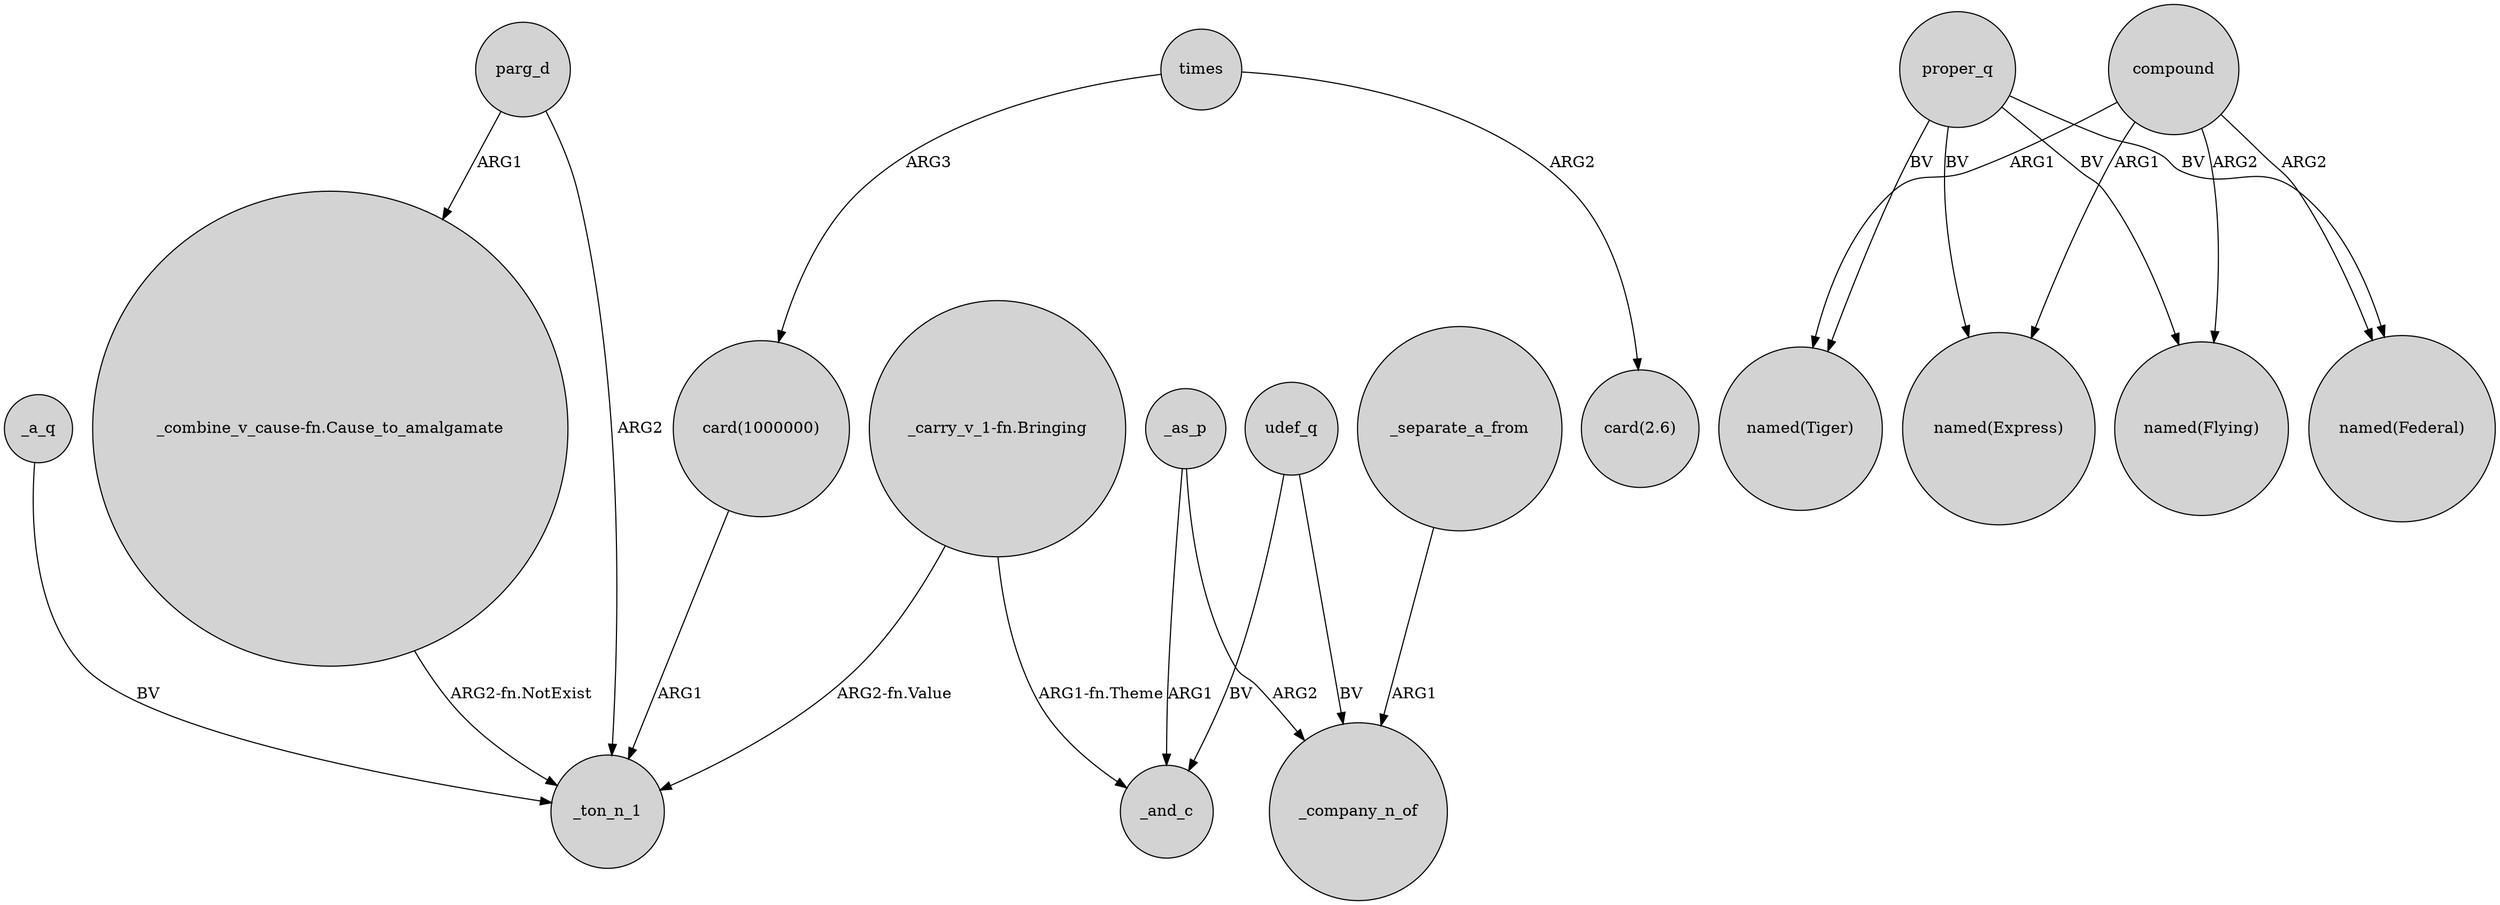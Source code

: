 digraph {
	node [shape=circle style=filled]
	parg_d -> "_combine_v_cause-fn.Cause_to_amalgamate" [label=ARG1]
	_separate_a_from -> _company_n_of [label=ARG1]
	times -> "card(2.6)" [label=ARG2]
	proper_q -> "named(Flying)" [label=BV]
	proper_q -> "named(Express)" [label=BV]
	"_carry_v_1-fn.Bringing" -> _ton_n_1 [label="ARG2-fn.Value"]
	compound -> "named(Express)" [label=ARG1]
	_a_q -> _ton_n_1 [label=BV]
	proper_q -> "named(Tiger)" [label=BV]
	_as_p -> _company_n_of [label=ARG2]
	compound -> "named(Tiger)" [label=ARG1]
	"_carry_v_1-fn.Bringing" -> _and_c [label="ARG1-fn.Theme"]
	times -> "card(1000000)" [label=ARG3]
	parg_d -> _ton_n_1 [label=ARG2]
	compound -> "named(Flying)" [label=ARG2]
	proper_q -> "named(Federal)" [label=BV]
	"card(1000000)" -> _ton_n_1 [label=ARG1]
	udef_q -> _company_n_of [label=BV]
	"_combine_v_cause-fn.Cause_to_amalgamate" -> _ton_n_1 [label="ARG2-fn.NotExist"]
	udef_q -> _and_c [label=BV]
	compound -> "named(Federal)" [label=ARG2]
	_as_p -> _and_c [label=ARG1]
}
